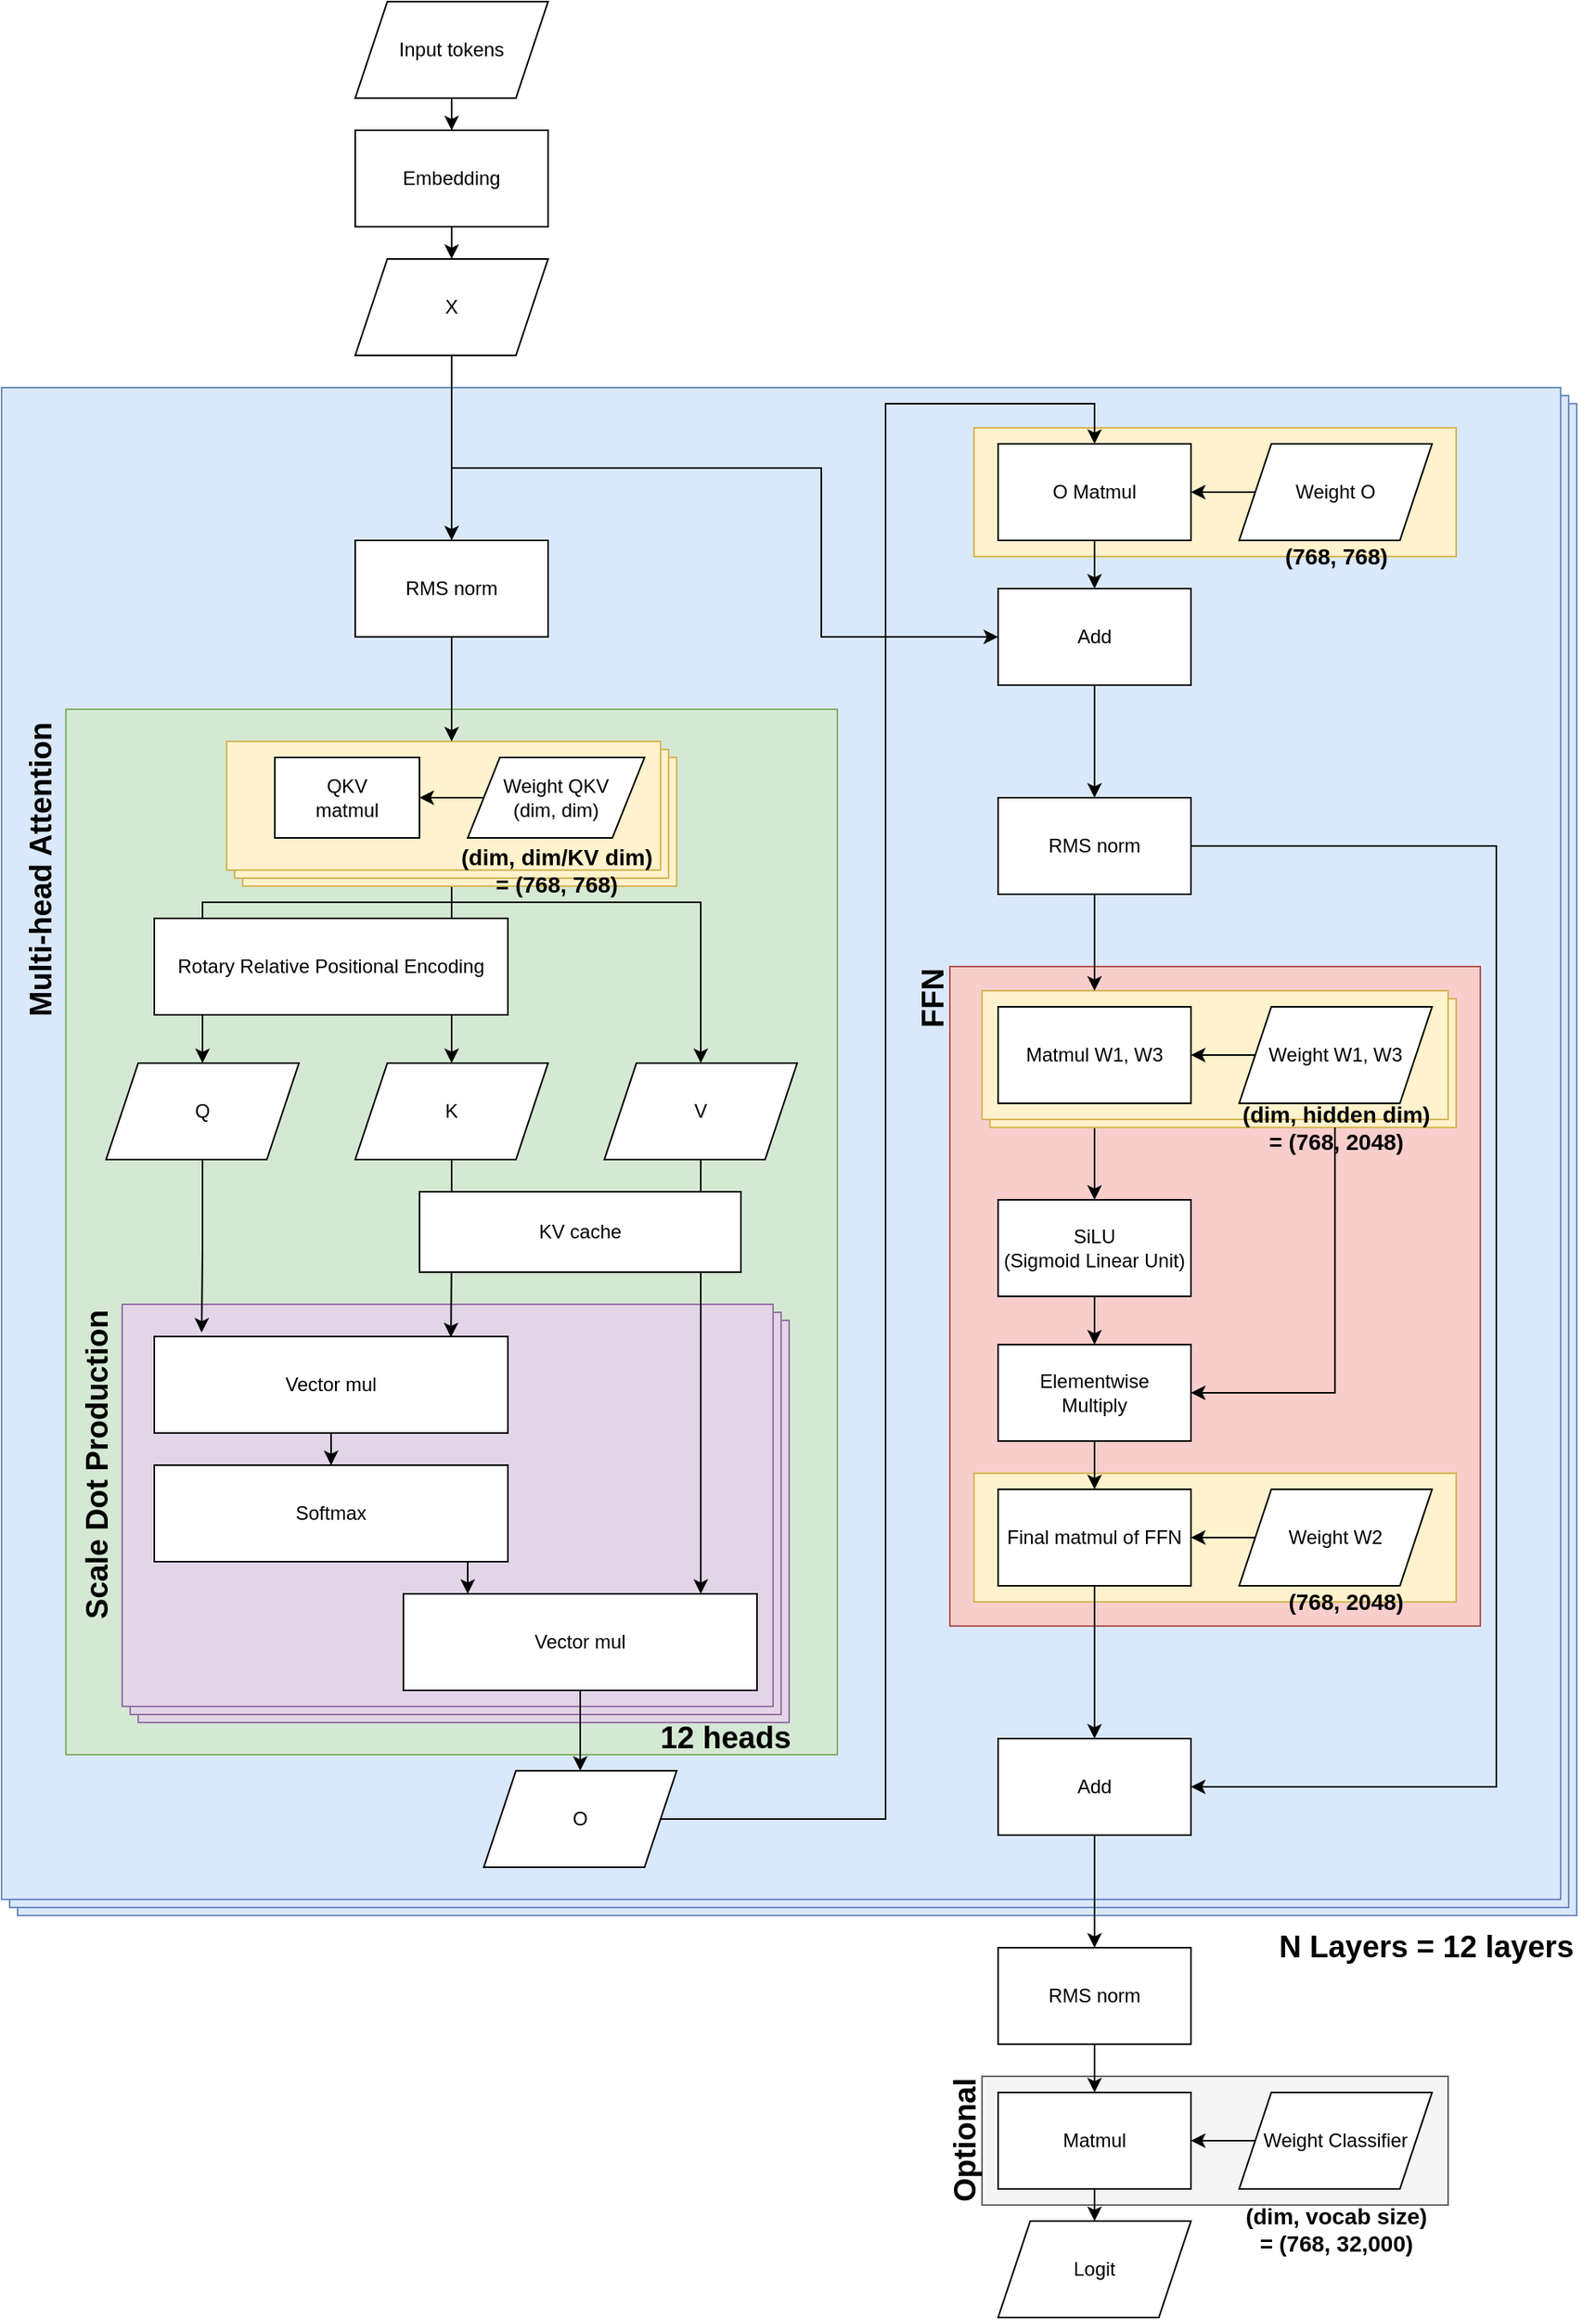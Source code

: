 <mxfile version="24.0.4" type="github" pages="2">
  <diagram name="Page-1" id="Bsfz14v9iKRs8q2ONpN3">
    <mxGraphModel dx="2097" dy="2273" grid="1" gridSize="10" guides="1" tooltips="1" connect="1" arrows="1" fold="1" page="1" pageScale="1" pageWidth="850" pageHeight="1100" math="0" shadow="0">
      <root>
        <mxCell id="0" />
        <mxCell id="1" parent="0" />
        <mxCell id="uaPtvSZ-gO7_8cWemT5H-2" value="" style="rounded=0;whiteSpace=wrap;html=1;fillColor=#f5f5f5;fontColor=#333333;strokeColor=#666666;" vertex="1" parent="1">
          <mxGeometry x="760" y="1270" width="290" height="80" as="geometry" />
        </mxCell>
        <mxCell id="CycH-ak2zUiYyzWdFZxW-96" value="" style="verticalLabelPosition=bottom;verticalAlign=top;html=1;shape=mxgraph.basic.layered_rect;dx=10;outlineConnect=0;whiteSpace=wrap;fillColor=#dae8fc;strokeColor=#6c8ebf;" vertex="1" parent="1">
          <mxGeometry x="150" y="220" width="980" height="950" as="geometry" />
        </mxCell>
        <mxCell id="CycH-ak2zUiYyzWdFZxW-107" value="" style="rounded=0;whiteSpace=wrap;html=1;fillColor=#d5e8d4;strokeColor=#82b366;" vertex="1" parent="1">
          <mxGeometry x="190" y="420" width="480" height="650" as="geometry" />
        </mxCell>
        <mxCell id="CycH-ak2zUiYyzWdFZxW-99" value="" style="rounded=0;whiteSpace=wrap;html=1;fillColor=#fff2cc;strokeColor=#d6b656;" vertex="1" parent="1">
          <mxGeometry x="755" y="245" width="300" height="80" as="geometry" />
        </mxCell>
        <mxCell id="CycH-ak2zUiYyzWdFZxW-98" value="" style="rounded=0;whiteSpace=wrap;html=1;fillColor=#f8cecc;strokeColor=#b85450;" vertex="1" parent="1">
          <mxGeometry x="740" y="580" width="330" height="410" as="geometry" />
        </mxCell>
        <mxCell id="CycH-ak2zUiYyzWdFZxW-102" value="" style="rounded=0;whiteSpace=wrap;html=1;fillColor=#fff2cc;strokeColor=#d6b656;" vertex="1" parent="1">
          <mxGeometry x="755" y="895" width="300" height="80" as="geometry" />
        </mxCell>
        <mxCell id="CycH-ak2zUiYyzWdFZxW-74" style="edgeStyle=orthogonalEdgeStyle;rounded=0;orthogonalLoop=1;jettySize=auto;html=1;" edge="1" parent="1" source="CycH-ak2zUiYyzWdFZxW-73" target="CycH-ak2zUiYyzWdFZxW-78">
          <mxGeometry relative="1" as="geometry">
            <mxPoint x="860" y="695" as="targetPoint" />
            <Array as="points">
              <mxPoint x="830" y="695" />
              <mxPoint x="830" y="695" />
            </Array>
          </mxGeometry>
        </mxCell>
        <mxCell id="CycH-ak2zUiYyzWdFZxW-73" value="" style="rounded=0;whiteSpace=wrap;html=1;fillColor=#fff2cc;strokeColor=#d6b656;" vertex="1" parent="1">
          <mxGeometry x="765" y="600" width="290" height="80" as="geometry" />
        </mxCell>
        <mxCell id="CycH-ak2zUiYyzWdFZxW-81" style="edgeStyle=orthogonalEdgeStyle;rounded=0;orthogonalLoop=1;jettySize=auto;html=1;exitX=0.74;exitY=1;exitDx=0;exitDy=0;exitPerimeter=0;" edge="1" parent="1" source="CycH-ak2zUiYyzWdFZxW-73" target="CycH-ak2zUiYyzWdFZxW-79">
          <mxGeometry relative="1" as="geometry">
            <Array as="points">
              <mxPoint x="980" y="845" />
            </Array>
          </mxGeometry>
        </mxCell>
        <mxCell id="CycH-ak2zUiYyzWdFZxW-72" value="" style="rounded=0;whiteSpace=wrap;html=1;fillColor=#fff2cc;strokeColor=#d6b656;" vertex="1" parent="1">
          <mxGeometry x="760" y="595" width="290" height="80" as="geometry" />
        </mxCell>
        <mxCell id="CycH-ak2zUiYyzWdFZxW-38" value="" style="verticalLabelPosition=bottom;verticalAlign=top;html=1;shape=mxgraph.basic.layered_rect;dx=10;outlineConnect=0;whiteSpace=wrap;fillColor=#e1d5e7;strokeColor=#9673a6;" vertex="1" parent="1">
          <mxGeometry x="225" y="790" width="415" height="260" as="geometry" />
        </mxCell>
        <mxCell id="CycH-ak2zUiYyzWdFZxW-3" value="" style="edgeStyle=orthogonalEdgeStyle;rounded=0;orthogonalLoop=1;jettySize=auto;html=1;" edge="1" parent="1" source="CycH-ak2zUiYyzWdFZxW-1" target="CycH-ak2zUiYyzWdFZxW-2">
          <mxGeometry relative="1" as="geometry" />
        </mxCell>
        <mxCell id="CycH-ak2zUiYyzWdFZxW-1" value="Input tokens" style="shape=parallelogram;perimeter=parallelogramPerimeter;whiteSpace=wrap;html=1;fixedSize=1;" vertex="1" parent="1">
          <mxGeometry x="370" y="-20" width="120" height="60" as="geometry" />
        </mxCell>
        <mxCell id="CycH-ak2zUiYyzWdFZxW-5" value="" style="edgeStyle=orthogonalEdgeStyle;rounded=0;orthogonalLoop=1;jettySize=auto;html=1;" edge="1" parent="1" source="CycH-ak2zUiYyzWdFZxW-2" target="CycH-ak2zUiYyzWdFZxW-4">
          <mxGeometry relative="1" as="geometry" />
        </mxCell>
        <mxCell id="CycH-ak2zUiYyzWdFZxW-2" value="Embedding" style="whiteSpace=wrap;html=1;" vertex="1" parent="1">
          <mxGeometry x="370" y="60" width="120" height="60" as="geometry" />
        </mxCell>
        <mxCell id="CycH-ak2zUiYyzWdFZxW-26" value="" style="edgeStyle=orthogonalEdgeStyle;rounded=0;orthogonalLoop=1;jettySize=auto;html=1;" edge="1" parent="1" source="CycH-ak2zUiYyzWdFZxW-4" target="CycH-ak2zUiYyzWdFZxW-25">
          <mxGeometry relative="1" as="geometry" />
        </mxCell>
        <mxCell id="CycH-ak2zUiYyzWdFZxW-63" style="edgeStyle=orthogonalEdgeStyle;rounded=0;orthogonalLoop=1;jettySize=auto;html=1;" edge="1" parent="1" source="CycH-ak2zUiYyzWdFZxW-4" target="CycH-ak2zUiYyzWdFZxW-61">
          <mxGeometry relative="1" as="geometry">
            <Array as="points">
              <mxPoint x="660" y="270" />
              <mxPoint x="660" y="375" />
            </Array>
          </mxGeometry>
        </mxCell>
        <mxCell id="CycH-ak2zUiYyzWdFZxW-4" value="X" style="shape=parallelogram;perimeter=parallelogramPerimeter;whiteSpace=wrap;html=1;fixedSize=1;" vertex="1" parent="1">
          <mxGeometry x="370" y="140" width="120" height="60" as="geometry" />
        </mxCell>
        <mxCell id="CycH-ak2zUiYyzWdFZxW-12" value="" style="edgeStyle=orthogonalEdgeStyle;rounded=0;orthogonalLoop=1;jettySize=auto;html=1;" edge="1" parent="1" source="CycH-ak2zUiYyzWdFZxW-8" target="CycH-ak2zUiYyzWdFZxW-11">
          <mxGeometry relative="1" as="geometry" />
        </mxCell>
        <mxCell id="CycH-ak2zUiYyzWdFZxW-17" style="edgeStyle=orthogonalEdgeStyle;rounded=0;orthogonalLoop=1;jettySize=auto;html=1;entryX=0.5;entryY=0;entryDx=0;entryDy=0;" edge="1" parent="1" source="CycH-ak2zUiYyzWdFZxW-8" target="CycH-ak2zUiYyzWdFZxW-16">
          <mxGeometry relative="1" as="geometry">
            <Array as="points">
              <mxPoint x="430.5" y="540" />
              <mxPoint x="275.5" y="540" />
            </Array>
          </mxGeometry>
        </mxCell>
        <mxCell id="CycH-ak2zUiYyzWdFZxW-18" style="edgeStyle=orthogonalEdgeStyle;rounded=0;orthogonalLoop=1;jettySize=auto;html=1;entryX=0.5;entryY=0;entryDx=0;entryDy=0;" edge="1" parent="1" source="CycH-ak2zUiYyzWdFZxW-8" target="CycH-ak2zUiYyzWdFZxW-14">
          <mxGeometry relative="1" as="geometry">
            <Array as="points">
              <mxPoint x="430.5" y="540" />
              <mxPoint x="585.5" y="540" />
            </Array>
          </mxGeometry>
        </mxCell>
        <mxCell id="CycH-ak2zUiYyzWdFZxW-8" value="" style="verticalLabelPosition=middle;verticalAlign=middle;html=1;shape=mxgraph.basic.layered_rect;dx=10;outlineConnect=0;whiteSpace=wrap;horizontal=1;labelPosition=center;align=center;fillColor=#fff2cc;strokeColor=#d6b656;" vertex="1" parent="1">
          <mxGeometry x="290" y="440" width="280" height="90" as="geometry" />
        </mxCell>
        <mxCell id="CycH-ak2zUiYyzWdFZxW-24" style="edgeStyle=orthogonalEdgeStyle;rounded=0;orthogonalLoop=1;jettySize=auto;html=1;entryX=0.839;entryY=0.008;entryDx=0;entryDy=0;entryPerimeter=0;" edge="1" parent="1" source="CycH-ak2zUiYyzWdFZxW-11" target="CycH-ak2zUiYyzWdFZxW-22">
          <mxGeometry relative="1" as="geometry" />
        </mxCell>
        <mxCell id="CycH-ak2zUiYyzWdFZxW-11" value="K" style="shape=parallelogram;perimeter=parallelogramPerimeter;whiteSpace=wrap;html=1;fixedSize=1;verticalAlign=middle;" vertex="1" parent="1">
          <mxGeometry x="370" y="640" width="120" height="60" as="geometry" />
        </mxCell>
        <mxCell id="CycH-ak2zUiYyzWdFZxW-37" style="edgeStyle=orthogonalEdgeStyle;rounded=0;orthogonalLoop=1;jettySize=auto;html=1;" edge="1" parent="1" source="CycH-ak2zUiYyzWdFZxW-14" target="CycH-ak2zUiYyzWdFZxW-33">
          <mxGeometry relative="1" as="geometry">
            <Array as="points">
              <mxPoint x="585" y="913" />
              <mxPoint x="585" y="913" />
            </Array>
          </mxGeometry>
        </mxCell>
        <mxCell id="CycH-ak2zUiYyzWdFZxW-14" value="V" style="shape=parallelogram;perimeter=parallelogramPerimeter;whiteSpace=wrap;html=1;fixedSize=1;verticalAlign=middle;" vertex="1" parent="1">
          <mxGeometry x="525" y="640" width="120" height="60" as="geometry" />
        </mxCell>
        <mxCell id="CycH-ak2zUiYyzWdFZxW-23" value="" style="edgeStyle=orthogonalEdgeStyle;rounded=0;orthogonalLoop=1;jettySize=auto;html=1;entryX=0.134;entryY=-0.042;entryDx=0;entryDy=0;entryPerimeter=0;" edge="1" parent="1" source="CycH-ak2zUiYyzWdFZxW-16" target="CycH-ak2zUiYyzWdFZxW-22">
          <mxGeometry relative="1" as="geometry" />
        </mxCell>
        <mxCell id="CycH-ak2zUiYyzWdFZxW-16" value="Q" style="shape=parallelogram;perimeter=parallelogramPerimeter;whiteSpace=wrap;html=1;fixedSize=1;verticalAlign=middle;" vertex="1" parent="1">
          <mxGeometry x="215" y="640" width="120" height="60" as="geometry" />
        </mxCell>
        <mxCell id="CycH-ak2zUiYyzWdFZxW-35" value="" style="edgeStyle=orthogonalEdgeStyle;rounded=0;orthogonalLoop=1;jettySize=auto;html=1;" edge="1" parent="1" source="CycH-ak2zUiYyzWdFZxW-22" target="CycH-ak2zUiYyzWdFZxW-34">
          <mxGeometry relative="1" as="geometry" />
        </mxCell>
        <mxCell id="CycH-ak2zUiYyzWdFZxW-22" value="Vector mul" style="whiteSpace=wrap;html=1;" vertex="1" parent="1">
          <mxGeometry x="245" y="810" width="220" height="60" as="geometry" />
        </mxCell>
        <mxCell id="CycH-ak2zUiYyzWdFZxW-25" value="RMS norm" style="whiteSpace=wrap;html=1;" vertex="1" parent="1">
          <mxGeometry x="370" y="315" width="120" height="60" as="geometry" />
        </mxCell>
        <mxCell id="CycH-ak2zUiYyzWdFZxW-27" style="edgeStyle=orthogonalEdgeStyle;rounded=0;orthogonalLoop=1;jettySize=auto;html=1;" edge="1" parent="1" source="CycH-ak2zUiYyzWdFZxW-25" target="CycH-ak2zUiYyzWdFZxW-8">
          <mxGeometry relative="1" as="geometry" />
        </mxCell>
        <mxCell id="CycH-ak2zUiYyzWdFZxW-28" value="KV cache" style="rounded=0;whiteSpace=wrap;html=1;" vertex="1" parent="1">
          <mxGeometry x="410" y="720" width="200" height="50" as="geometry" />
        </mxCell>
        <mxCell id="CycH-ak2zUiYyzWdFZxW-29" value="Rotary Relative Positional Encoding" style="rounded=0;whiteSpace=wrap;html=1;" vertex="1" parent="1">
          <mxGeometry x="245" y="550" width="220" height="60" as="geometry" />
        </mxCell>
        <mxCell id="CycH-ak2zUiYyzWdFZxW-48" style="edgeStyle=orthogonalEdgeStyle;rounded=0;orthogonalLoop=1;jettySize=auto;html=1;" edge="1" parent="1" source="CycH-ak2zUiYyzWdFZxW-33" target="CycH-ak2zUiYyzWdFZxW-46">
          <mxGeometry relative="1" as="geometry" />
        </mxCell>
        <mxCell id="CycH-ak2zUiYyzWdFZxW-33" value="Vector mul" style="whiteSpace=wrap;html=1;" vertex="1" parent="1">
          <mxGeometry x="400" y="970" width="220" height="60" as="geometry" />
        </mxCell>
        <mxCell id="CycH-ak2zUiYyzWdFZxW-36" style="edgeStyle=orthogonalEdgeStyle;rounded=0;orthogonalLoop=1;jettySize=auto;html=1;" edge="1" parent="1" source="CycH-ak2zUiYyzWdFZxW-34" target="CycH-ak2zUiYyzWdFZxW-33">
          <mxGeometry relative="1" as="geometry">
            <Array as="points">
              <mxPoint x="440" y="960" />
              <mxPoint x="440" y="960" />
            </Array>
          </mxGeometry>
        </mxCell>
        <mxCell id="CycH-ak2zUiYyzWdFZxW-34" value="Softmax" style="whiteSpace=wrap;html=1;" vertex="1" parent="1">
          <mxGeometry x="245" y="890" width="220" height="60" as="geometry" />
        </mxCell>
        <mxCell id="CycH-ak2zUiYyzWdFZxW-50" value="" style="edgeStyle=orthogonalEdgeStyle;rounded=0;orthogonalLoop=1;jettySize=auto;html=1;entryX=0.5;entryY=0;entryDx=0;entryDy=0;" edge="1" parent="1" source="CycH-ak2zUiYyzWdFZxW-46" target="CycH-ak2zUiYyzWdFZxW-49">
          <mxGeometry relative="1" as="geometry">
            <Array as="points">
              <mxPoint x="700" y="1110" />
              <mxPoint x="700" y="230" />
              <mxPoint x="830" y="230" />
            </Array>
          </mxGeometry>
        </mxCell>
        <mxCell id="CycH-ak2zUiYyzWdFZxW-46" value="O" style="shape=parallelogram;perimeter=parallelogramPerimeter;whiteSpace=wrap;html=1;fixedSize=1;" vertex="1" parent="1">
          <mxGeometry x="450" y="1080" width="120" height="60" as="geometry" />
        </mxCell>
        <mxCell id="CycH-ak2zUiYyzWdFZxW-62" value="" style="edgeStyle=orthogonalEdgeStyle;rounded=0;orthogonalLoop=1;jettySize=auto;html=1;" edge="1" parent="1" source="CycH-ak2zUiYyzWdFZxW-49" target="CycH-ak2zUiYyzWdFZxW-61">
          <mxGeometry relative="1" as="geometry" />
        </mxCell>
        <mxCell id="CycH-ak2zUiYyzWdFZxW-49" value="O Matmul" style="whiteSpace=wrap;html=1;" vertex="1" parent="1">
          <mxGeometry x="770" y="255" width="120" height="60" as="geometry" />
        </mxCell>
        <mxCell id="CycH-ak2zUiYyzWdFZxW-55" style="edgeStyle=orthogonalEdgeStyle;rounded=0;orthogonalLoop=1;jettySize=auto;html=1;" edge="1" parent="1" source="CycH-ak2zUiYyzWdFZxW-53" target="CycH-ak2zUiYyzWdFZxW-49">
          <mxGeometry relative="1" as="geometry" />
        </mxCell>
        <mxCell id="CycH-ak2zUiYyzWdFZxW-53" value="Weight O" style="shape=parallelogram;perimeter=parallelogramPerimeter;whiteSpace=wrap;html=1;fixedSize=1;" vertex="1" parent="1">
          <mxGeometry x="920" y="255" width="120" height="60" as="geometry" />
        </mxCell>
        <mxCell id="CycH-ak2zUiYyzWdFZxW-56" value="QKV&lt;br&gt;matmul" style="rounded=0;whiteSpace=wrap;html=1;" vertex="1" parent="1">
          <mxGeometry x="320" y="450" width="90" height="50" as="geometry" />
        </mxCell>
        <mxCell id="CycH-ak2zUiYyzWdFZxW-58" style="edgeStyle=orthogonalEdgeStyle;rounded=0;orthogonalLoop=1;jettySize=auto;html=1;entryX=1;entryY=0.5;entryDx=0;entryDy=0;" edge="1" parent="1" source="CycH-ak2zUiYyzWdFZxW-57" target="CycH-ak2zUiYyzWdFZxW-56">
          <mxGeometry relative="1" as="geometry" />
        </mxCell>
        <mxCell id="CycH-ak2zUiYyzWdFZxW-57" value="Weight QKV&lt;br&gt;(dim, dim)" style="shape=parallelogram;perimeter=parallelogramPerimeter;whiteSpace=wrap;html=1;fixedSize=1;" vertex="1" parent="1">
          <mxGeometry x="440" y="450" width="110" height="50" as="geometry" />
        </mxCell>
        <mxCell id="CycH-ak2zUiYyzWdFZxW-65" value="" style="edgeStyle=orthogonalEdgeStyle;rounded=0;orthogonalLoop=1;jettySize=auto;html=1;" edge="1" parent="1" source="CycH-ak2zUiYyzWdFZxW-61" target="CycH-ak2zUiYyzWdFZxW-64">
          <mxGeometry relative="1" as="geometry" />
        </mxCell>
        <mxCell id="CycH-ak2zUiYyzWdFZxW-61" value="Add" style="whiteSpace=wrap;html=1;" vertex="1" parent="1">
          <mxGeometry x="770" y="345" width="120" height="60" as="geometry" />
        </mxCell>
        <mxCell id="CycH-ak2zUiYyzWdFZxW-67" value="" style="edgeStyle=orthogonalEdgeStyle;rounded=0;orthogonalLoop=1;jettySize=auto;html=1;" edge="1" parent="1" source="CycH-ak2zUiYyzWdFZxW-64" target="CycH-ak2zUiYyzWdFZxW-72">
          <mxGeometry relative="1" as="geometry">
            <mxPoint x="830" y="565" as="targetPoint" />
            <Array as="points">
              <mxPoint x="830" y="585" />
              <mxPoint x="830" y="585" />
            </Array>
          </mxGeometry>
        </mxCell>
        <mxCell id="CycH-ak2zUiYyzWdFZxW-95" style="edgeStyle=orthogonalEdgeStyle;rounded=0;orthogonalLoop=1;jettySize=auto;html=1;" edge="1" parent="1" source="CycH-ak2zUiYyzWdFZxW-64" target="CycH-ak2zUiYyzWdFZxW-93">
          <mxGeometry relative="1" as="geometry">
            <Array as="points">
              <mxPoint x="1080" y="505" />
              <mxPoint x="1080" y="1090" />
            </Array>
          </mxGeometry>
        </mxCell>
        <mxCell id="CycH-ak2zUiYyzWdFZxW-64" value="RMS norm" style="whiteSpace=wrap;html=1;" vertex="1" parent="1">
          <mxGeometry x="770" y="475" width="120" height="60" as="geometry" />
        </mxCell>
        <mxCell id="CycH-ak2zUiYyzWdFZxW-66" value="Matmul W1, W3" style="whiteSpace=wrap;html=1;" vertex="1" parent="1">
          <mxGeometry x="770" y="605" width="120" height="60" as="geometry" />
        </mxCell>
        <mxCell id="CycH-ak2zUiYyzWdFZxW-70" style="edgeStyle=orthogonalEdgeStyle;rounded=0;orthogonalLoop=1;jettySize=auto;html=1;entryX=1;entryY=0.5;entryDx=0;entryDy=0;" edge="1" parent="1" source="CycH-ak2zUiYyzWdFZxW-68" target="CycH-ak2zUiYyzWdFZxW-66">
          <mxGeometry relative="1" as="geometry" />
        </mxCell>
        <mxCell id="CycH-ak2zUiYyzWdFZxW-68" value="Weight W1, W3" style="shape=parallelogram;perimeter=parallelogramPerimeter;whiteSpace=wrap;html=1;fixedSize=1;" vertex="1" parent="1">
          <mxGeometry x="920" y="605" width="120" height="60" as="geometry" />
        </mxCell>
        <mxCell id="CycH-ak2zUiYyzWdFZxW-80" style="edgeStyle=orthogonalEdgeStyle;rounded=0;orthogonalLoop=1;jettySize=auto;html=1;" edge="1" parent="1" source="CycH-ak2zUiYyzWdFZxW-78" target="CycH-ak2zUiYyzWdFZxW-79">
          <mxGeometry relative="1" as="geometry" />
        </mxCell>
        <mxCell id="CycH-ak2zUiYyzWdFZxW-78" value="SiLU&lt;br&gt;(Sigmoid Linear Unit)" style="whiteSpace=wrap;html=1;" vertex="1" parent="1">
          <mxGeometry x="770" y="725" width="120" height="60" as="geometry" />
        </mxCell>
        <mxCell id="CycH-ak2zUiYyzWdFZxW-85" style="edgeStyle=orthogonalEdgeStyle;rounded=0;orthogonalLoop=1;jettySize=auto;html=1;" edge="1" parent="1" source="CycH-ak2zUiYyzWdFZxW-79" target="CycH-ak2zUiYyzWdFZxW-82">
          <mxGeometry relative="1" as="geometry" />
        </mxCell>
        <mxCell id="CycH-ak2zUiYyzWdFZxW-79" value="Elementwise&lt;div&gt;Multiply&lt;/div&gt;" style="whiteSpace=wrap;html=1;" vertex="1" parent="1">
          <mxGeometry x="770" y="815" width="120" height="60" as="geometry" />
        </mxCell>
        <mxCell id="CycH-ak2zUiYyzWdFZxW-94" value="" style="edgeStyle=orthogonalEdgeStyle;rounded=0;orthogonalLoop=1;jettySize=auto;html=1;" edge="1" parent="1" source="CycH-ak2zUiYyzWdFZxW-82" target="CycH-ak2zUiYyzWdFZxW-93">
          <mxGeometry relative="1" as="geometry" />
        </mxCell>
        <mxCell id="CycH-ak2zUiYyzWdFZxW-82" value="Final matmul of FFN" style="whiteSpace=wrap;html=1;" vertex="1" parent="1">
          <mxGeometry x="770" y="905" width="120" height="60" as="geometry" />
        </mxCell>
        <mxCell id="CycH-ak2zUiYyzWdFZxW-84" style="edgeStyle=orthogonalEdgeStyle;rounded=0;orthogonalLoop=1;jettySize=auto;html=1;" edge="1" parent="1" source="CycH-ak2zUiYyzWdFZxW-83" target="CycH-ak2zUiYyzWdFZxW-82">
          <mxGeometry relative="1" as="geometry" />
        </mxCell>
        <mxCell id="CycH-ak2zUiYyzWdFZxW-83" value="Weight W2" style="shape=parallelogram;perimeter=parallelogramPerimeter;whiteSpace=wrap;html=1;fixedSize=1;" vertex="1" parent="1">
          <mxGeometry x="920" y="905" width="120" height="60" as="geometry" />
        </mxCell>
        <mxCell id="CycH-ak2zUiYyzWdFZxW-89" style="edgeStyle=orthogonalEdgeStyle;rounded=0;orthogonalLoop=1;jettySize=auto;html=1;" edge="1" parent="1" source="CycH-ak2zUiYyzWdFZxW-86" target="CycH-ak2zUiYyzWdFZxW-88">
          <mxGeometry relative="1" as="geometry" />
        </mxCell>
        <mxCell id="CycH-ak2zUiYyzWdFZxW-86" value="RMS norm" style="whiteSpace=wrap;html=1;" vertex="1" parent="1">
          <mxGeometry x="770" y="1190" width="120" height="60" as="geometry" />
        </mxCell>
        <mxCell id="CycH-ak2zUiYyzWdFZxW-101" value="" style="edgeStyle=orthogonalEdgeStyle;rounded=0;orthogonalLoop=1;jettySize=auto;html=1;" edge="1" parent="1" source="CycH-ak2zUiYyzWdFZxW-88" target="CycH-ak2zUiYyzWdFZxW-100">
          <mxGeometry relative="1" as="geometry" />
        </mxCell>
        <mxCell id="CycH-ak2zUiYyzWdFZxW-88" value="Matmul" style="whiteSpace=wrap;html=1;" vertex="1" parent="1">
          <mxGeometry x="770" y="1280" width="120" height="60" as="geometry" />
        </mxCell>
        <mxCell id="CycH-ak2zUiYyzWdFZxW-91" style="edgeStyle=orthogonalEdgeStyle;rounded=0;orthogonalLoop=1;jettySize=auto;html=1;" edge="1" parent="1" source="CycH-ak2zUiYyzWdFZxW-90" target="CycH-ak2zUiYyzWdFZxW-88">
          <mxGeometry relative="1" as="geometry" />
        </mxCell>
        <mxCell id="CycH-ak2zUiYyzWdFZxW-90" value="Weight Classifier" style="shape=parallelogram;perimeter=parallelogramPerimeter;whiteSpace=wrap;html=1;fixedSize=1;" vertex="1" parent="1">
          <mxGeometry x="920" y="1280" width="120" height="60" as="geometry" />
        </mxCell>
        <mxCell id="CycH-ak2zUiYyzWdFZxW-97" style="edgeStyle=orthogonalEdgeStyle;rounded=0;orthogonalLoop=1;jettySize=auto;html=1;" edge="1" parent="1" source="CycH-ak2zUiYyzWdFZxW-93" target="CycH-ak2zUiYyzWdFZxW-86">
          <mxGeometry relative="1" as="geometry" />
        </mxCell>
        <mxCell id="CycH-ak2zUiYyzWdFZxW-93" value="Add" style="whiteSpace=wrap;html=1;" vertex="1" parent="1">
          <mxGeometry x="770" y="1060" width="120" height="60" as="geometry" />
        </mxCell>
        <mxCell id="CycH-ak2zUiYyzWdFZxW-100" value="Logit" style="shape=parallelogram;perimeter=parallelogramPerimeter;whiteSpace=wrap;html=1;fixedSize=1;" vertex="1" parent="1">
          <mxGeometry x="770" y="1360" width="120" height="60" as="geometry" />
        </mxCell>
        <mxCell id="CycH-ak2zUiYyzWdFZxW-104" value="&lt;font size=&quot;1&quot; style=&quot;&quot;&gt;&lt;b style=&quot;font-size: 19px;&quot;&gt;N Layers&amp;nbsp;&lt;/b&gt;&lt;/font&gt;&lt;b style=&quot;background-color: initial; font-size: 19px;&quot;&gt;= 12 layers&lt;/b&gt;" style="text;html=1;align=center;verticalAlign=middle;resizable=0;points=[];autosize=1;strokeColor=none;fillColor=none;" vertex="1" parent="1">
          <mxGeometry x="931" y="1170" width="210" height="40" as="geometry" />
        </mxCell>
        <mxCell id="CycH-ak2zUiYyzWdFZxW-105" value="&lt;font size=&quot;1&quot; style=&quot;&quot;&gt;&lt;b style=&quot;font-size: 19px;&quot;&gt;FFN&lt;/b&gt;&lt;/font&gt;" style="text;html=1;align=center;verticalAlign=middle;resizable=0;points=[];autosize=1;strokeColor=none;fillColor=none;rotation=-90;" vertex="1" parent="1">
          <mxGeometry x="700" y="580" width="60" height="40" as="geometry" />
        </mxCell>
        <mxCell id="CycH-ak2zUiYyzWdFZxW-106" value="&lt;font size=&quot;1&quot; style=&quot;&quot;&gt;&lt;b style=&quot;font-size: 19px;&quot;&gt;Scale Dot Production&lt;/b&gt;&lt;/font&gt;" style="text;html=1;align=center;verticalAlign=middle;resizable=0;points=[];autosize=1;strokeColor=none;fillColor=none;rotation=-90;" vertex="1" parent="1">
          <mxGeometry x="100" y="870" width="220" height="40" as="geometry" />
        </mxCell>
        <mxCell id="CycH-ak2zUiYyzWdFZxW-108" value="&lt;font size=&quot;1&quot; style=&quot;&quot;&gt;&lt;b style=&quot;font-size: 19px;&quot;&gt;Multi-head Attention&lt;/b&gt;&lt;/font&gt;" style="text;html=1;align=center;verticalAlign=middle;resizable=0;points=[];autosize=1;strokeColor=none;fillColor=none;rotation=-90;" vertex="1" parent="1">
          <mxGeometry x="70" y="500" width="210" height="40" as="geometry" />
        </mxCell>
        <mxCell id="CycH-ak2zUiYyzWdFZxW-109" value="&lt;b&gt;&lt;font style=&quot;font-size: 14px;&quot;&gt;(dim, dim/KV dim)&lt;br&gt;= (768, 768)&lt;/font&gt;&lt;/b&gt;" style="text;html=1;align=center;verticalAlign=middle;resizable=0;points=[];autosize=1;strokeColor=none;fillColor=none;" vertex="1" parent="1">
          <mxGeometry x="425" y="495" width="140" height="50" as="geometry" />
        </mxCell>
        <mxCell id="3SXJXDHiTY7aVVe1ZZAn-1" value="&lt;b&gt;&lt;font style=&quot;font-size: 14px;&quot;&gt;(768, 768)&lt;/font&gt;&lt;/b&gt;" style="text;html=1;align=center;verticalAlign=middle;resizable=0;points=[];autosize=1;strokeColor=none;fillColor=none;" vertex="1" parent="1">
          <mxGeometry x="935" y="310" width="90" height="30" as="geometry" />
        </mxCell>
        <mxCell id="3SXJXDHiTY7aVVe1ZZAn-2" value="&lt;div&gt;&lt;b&gt;&lt;font style=&quot;font-size: 14px;&quot;&gt;(dim, hidden dim)&lt;/font&gt;&lt;/b&gt;&lt;/div&gt;&lt;b&gt;&lt;font style=&quot;font-size: 14px;&quot;&gt;= (768, 2048)&lt;/font&gt;&lt;/b&gt;" style="text;html=1;align=center;verticalAlign=middle;resizable=0;points=[];autosize=1;strokeColor=none;fillColor=none;" vertex="1" parent="1">
          <mxGeometry x="910" y="655" width="140" height="50" as="geometry" />
        </mxCell>
        <mxCell id="3SXJXDHiTY7aVVe1ZZAn-3" value="&lt;b&gt;&lt;font style=&quot;font-size: 14px;&quot;&gt;(768, 2048)&lt;/font&gt;&lt;/b&gt;" style="text;html=1;align=center;verticalAlign=middle;resizable=0;points=[];autosize=1;strokeColor=none;fillColor=none;" vertex="1" parent="1">
          <mxGeometry x="936" y="960" width="100" height="30" as="geometry" />
        </mxCell>
        <mxCell id="3SXJXDHiTY7aVVe1ZZAn-4" value="&lt;div&gt;&lt;span style=&quot;font-size: 14px;&quot;&gt;&lt;b&gt;(dim, vocab size)&lt;/b&gt;&lt;/span&gt;&lt;/div&gt;&lt;b&gt;&lt;font style=&quot;font-size: 14px;&quot;&gt;= (768, 32,000)&lt;/font&gt;&lt;/b&gt;" style="text;html=1;align=center;verticalAlign=middle;resizable=0;points=[];autosize=1;strokeColor=none;fillColor=none;" vertex="1" parent="1">
          <mxGeometry x="910" y="1340" width="140" height="50" as="geometry" />
        </mxCell>
        <mxCell id="uaPtvSZ-gO7_8cWemT5H-3" value="&lt;span style=&quot;font-size: 19px;&quot;&gt;&lt;b&gt;Optional&lt;/b&gt;&lt;/span&gt;" style="text;html=1;align=center;verticalAlign=middle;resizable=0;points=[];autosize=1;strokeColor=none;fillColor=none;rotation=-90;" vertex="1" parent="1">
          <mxGeometry x="700" y="1290" width="100" height="40" as="geometry" />
        </mxCell>
        <mxCell id="xamh_n1VYcAFLgeC82AE-1" value="&lt;span style=&quot;font-size: 19px;&quot;&gt;&lt;b&gt;12 heads&lt;/b&gt;&lt;/span&gt;" style="text;html=1;align=center;verticalAlign=middle;resizable=0;points=[];autosize=1;strokeColor=none;fillColor=none;" vertex="1" parent="1">
          <mxGeometry x="550" y="1040" width="100" height="40" as="geometry" />
        </mxCell>
      </root>
    </mxGraphModel>
  </diagram>
  <diagram id="gFPVokfpsfil9_Qsf9Y8" name="Page-2">
    <mxGraphModel dx="2516" dy="1407" grid="1" gridSize="10" guides="1" tooltips="1" connect="1" arrows="1" fold="1" page="1" pageScale="1" pageWidth="850" pageHeight="1100" math="0" shadow="0">
      <root>
        <mxCell id="0" />
        <mxCell id="1" parent="0" />
      </root>
    </mxGraphModel>
  </diagram>
</mxfile>
